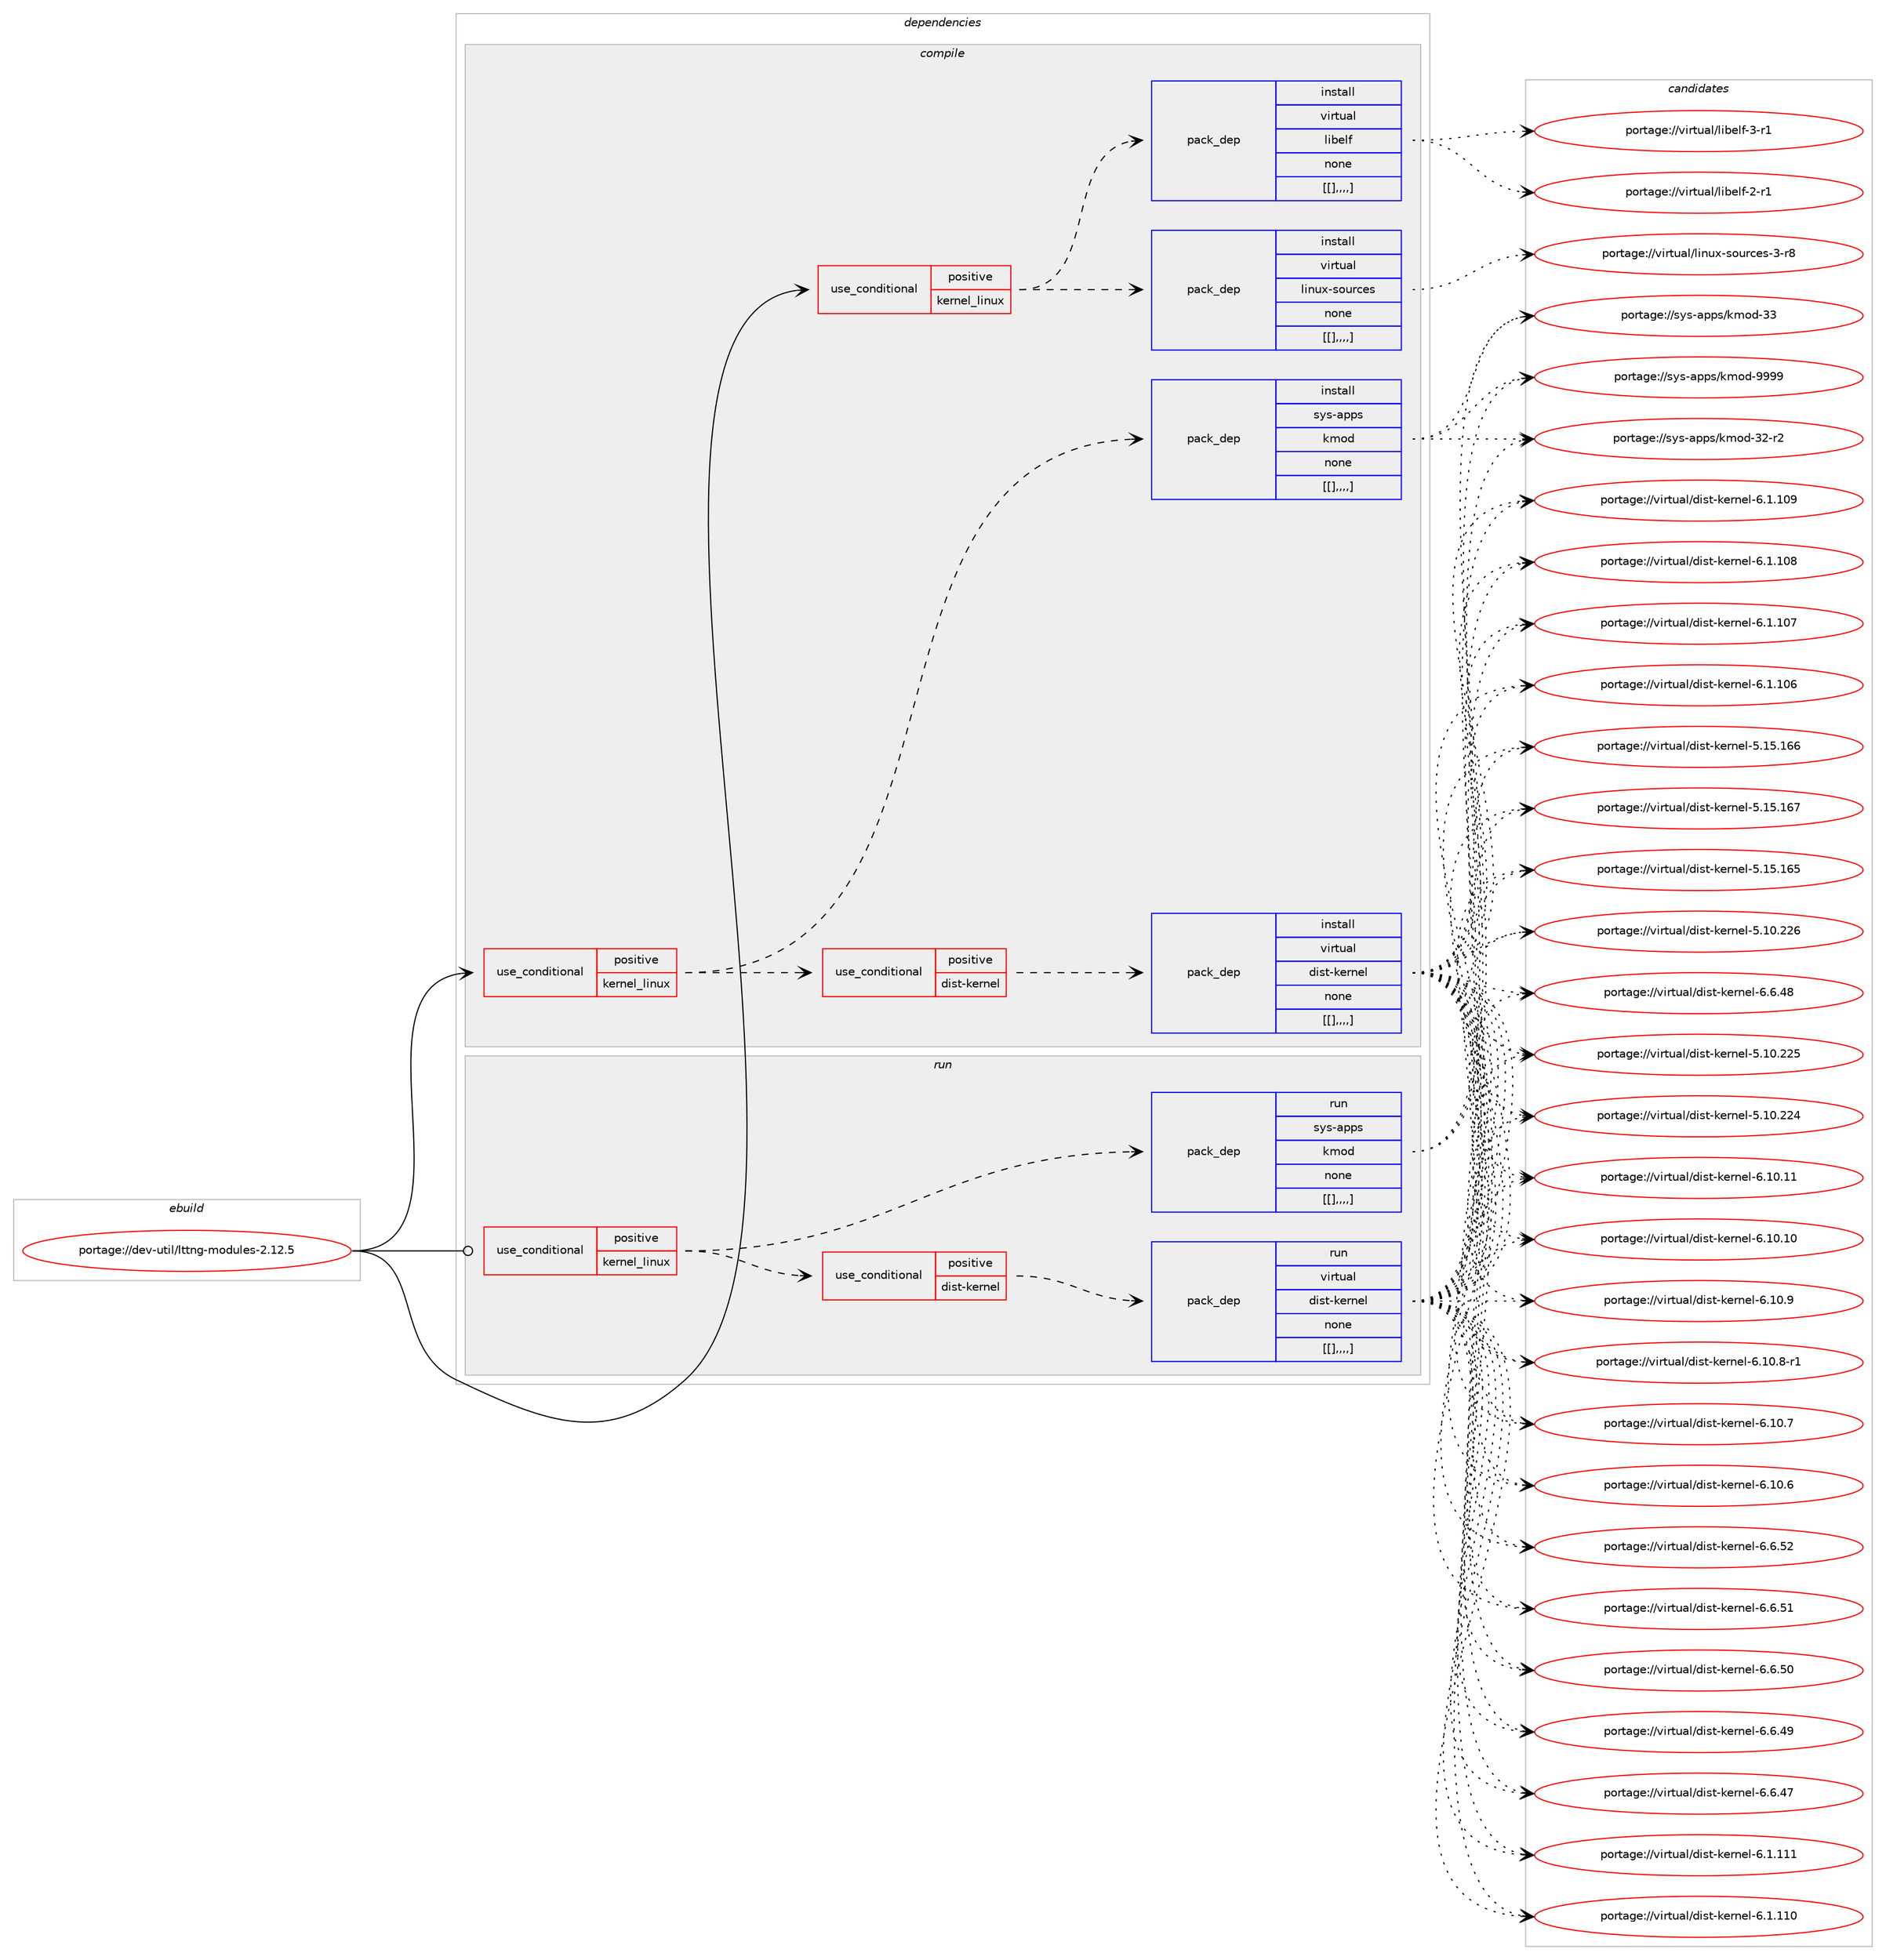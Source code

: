 digraph prolog {

# *************
# Graph options
# *************

newrank=true;
concentrate=true;
compound=true;
graph [rankdir=LR,fontname=Helvetica,fontsize=10,ranksep=1.5];#, ranksep=2.5, nodesep=0.2];
edge  [arrowhead=vee];
node  [fontname=Helvetica,fontsize=10];

# **********
# The ebuild
# **********

subgraph cluster_leftcol {
color=gray;
label=<<i>ebuild</i>>;
id [label="portage://dev-util/lttng-modules-2.12.5", color=red, width=4, href="../dev-util/lttng-modules-2.12.5.svg"];
}

# ****************
# The dependencies
# ****************

subgraph cluster_midcol {
color=gray;
label=<<i>dependencies</i>>;
subgraph cluster_compile {
fillcolor="#eeeeee";
style=filled;
label=<<i>compile</i>>;
subgraph cond63465 {
dependency221673 [label=<<TABLE BORDER="0" CELLBORDER="1" CELLSPACING="0" CELLPADDING="4"><TR><TD ROWSPAN="3" CELLPADDING="10">use_conditional</TD></TR><TR><TD>positive</TD></TR><TR><TD>kernel_linux</TD></TR></TABLE>>, shape=none, color=red];
subgraph pack156778 {
dependency221674 [label=<<TABLE BORDER="0" CELLBORDER="1" CELLSPACING="0" CELLPADDING="4" WIDTH="220"><TR><TD ROWSPAN="6" CELLPADDING="30">pack_dep</TD></TR><TR><TD WIDTH="110">install</TD></TR><TR><TD>sys-apps</TD></TR><TR><TD>kmod</TD></TR><TR><TD>none</TD></TR><TR><TD>[[],,,,]</TD></TR></TABLE>>, shape=none, color=blue];
}
dependency221673:e -> dependency221674:w [weight=20,style="dashed",arrowhead="vee"];
subgraph cond63466 {
dependency221675 [label=<<TABLE BORDER="0" CELLBORDER="1" CELLSPACING="0" CELLPADDING="4"><TR><TD ROWSPAN="3" CELLPADDING="10">use_conditional</TD></TR><TR><TD>positive</TD></TR><TR><TD>dist-kernel</TD></TR></TABLE>>, shape=none, color=red];
subgraph pack156779 {
dependency221676 [label=<<TABLE BORDER="0" CELLBORDER="1" CELLSPACING="0" CELLPADDING="4" WIDTH="220"><TR><TD ROWSPAN="6" CELLPADDING="30">pack_dep</TD></TR><TR><TD WIDTH="110">install</TD></TR><TR><TD>virtual</TD></TR><TR><TD>dist-kernel</TD></TR><TR><TD>none</TD></TR><TR><TD>[[],,,,]</TD></TR></TABLE>>, shape=none, color=blue];
}
dependency221675:e -> dependency221676:w [weight=20,style="dashed",arrowhead="vee"];
}
dependency221673:e -> dependency221675:w [weight=20,style="dashed",arrowhead="vee"];
}
id:e -> dependency221673:w [weight=20,style="solid",arrowhead="vee"];
subgraph cond63467 {
dependency221677 [label=<<TABLE BORDER="0" CELLBORDER="1" CELLSPACING="0" CELLPADDING="4"><TR><TD ROWSPAN="3" CELLPADDING="10">use_conditional</TD></TR><TR><TD>positive</TD></TR><TR><TD>kernel_linux</TD></TR></TABLE>>, shape=none, color=red];
subgraph pack156780 {
dependency221678 [label=<<TABLE BORDER="0" CELLBORDER="1" CELLSPACING="0" CELLPADDING="4" WIDTH="220"><TR><TD ROWSPAN="6" CELLPADDING="30">pack_dep</TD></TR><TR><TD WIDTH="110">install</TD></TR><TR><TD>virtual</TD></TR><TR><TD>linux-sources</TD></TR><TR><TD>none</TD></TR><TR><TD>[[],,,,]</TD></TR></TABLE>>, shape=none, color=blue];
}
dependency221677:e -> dependency221678:w [weight=20,style="dashed",arrowhead="vee"];
subgraph pack156781 {
dependency221679 [label=<<TABLE BORDER="0" CELLBORDER="1" CELLSPACING="0" CELLPADDING="4" WIDTH="220"><TR><TD ROWSPAN="6" CELLPADDING="30">pack_dep</TD></TR><TR><TD WIDTH="110">install</TD></TR><TR><TD>virtual</TD></TR><TR><TD>libelf</TD></TR><TR><TD>none</TD></TR><TR><TD>[[],,,,]</TD></TR></TABLE>>, shape=none, color=blue];
}
dependency221677:e -> dependency221679:w [weight=20,style="dashed",arrowhead="vee"];
}
id:e -> dependency221677:w [weight=20,style="solid",arrowhead="vee"];
}
subgraph cluster_compileandrun {
fillcolor="#eeeeee";
style=filled;
label=<<i>compile and run</i>>;
}
subgraph cluster_run {
fillcolor="#eeeeee";
style=filled;
label=<<i>run</i>>;
subgraph cond63468 {
dependency221680 [label=<<TABLE BORDER="0" CELLBORDER="1" CELLSPACING="0" CELLPADDING="4"><TR><TD ROWSPAN="3" CELLPADDING="10">use_conditional</TD></TR><TR><TD>positive</TD></TR><TR><TD>kernel_linux</TD></TR></TABLE>>, shape=none, color=red];
subgraph pack156782 {
dependency221681 [label=<<TABLE BORDER="0" CELLBORDER="1" CELLSPACING="0" CELLPADDING="4" WIDTH="220"><TR><TD ROWSPAN="6" CELLPADDING="30">pack_dep</TD></TR><TR><TD WIDTH="110">run</TD></TR><TR><TD>sys-apps</TD></TR><TR><TD>kmod</TD></TR><TR><TD>none</TD></TR><TR><TD>[[],,,,]</TD></TR></TABLE>>, shape=none, color=blue];
}
dependency221680:e -> dependency221681:w [weight=20,style="dashed",arrowhead="vee"];
subgraph cond63469 {
dependency221682 [label=<<TABLE BORDER="0" CELLBORDER="1" CELLSPACING="0" CELLPADDING="4"><TR><TD ROWSPAN="3" CELLPADDING="10">use_conditional</TD></TR><TR><TD>positive</TD></TR><TR><TD>dist-kernel</TD></TR></TABLE>>, shape=none, color=red];
subgraph pack156783 {
dependency221683 [label=<<TABLE BORDER="0" CELLBORDER="1" CELLSPACING="0" CELLPADDING="4" WIDTH="220"><TR><TD ROWSPAN="6" CELLPADDING="30">pack_dep</TD></TR><TR><TD WIDTH="110">run</TD></TR><TR><TD>virtual</TD></TR><TR><TD>dist-kernel</TD></TR><TR><TD>none</TD></TR><TR><TD>[[],,,,]</TD></TR></TABLE>>, shape=none, color=blue];
}
dependency221682:e -> dependency221683:w [weight=20,style="dashed",arrowhead="vee"];
}
dependency221680:e -> dependency221682:w [weight=20,style="dashed",arrowhead="vee"];
}
id:e -> dependency221680:w [weight=20,style="solid",arrowhead="odot"];
}
}

# **************
# The candidates
# **************

subgraph cluster_choices {
rank=same;
color=gray;
label=<<i>candidates</i>>;

subgraph choice156778 {
color=black;
nodesep=1;
choice1151211154597112112115471071091111004557575757 [label="portage://sys-apps/kmod-9999", color=red, width=4,href="../sys-apps/kmod-9999.svg"];
choice115121115459711211211547107109111100455151 [label="portage://sys-apps/kmod-33", color=red, width=4,href="../sys-apps/kmod-33.svg"];
choice1151211154597112112115471071091111004551504511450 [label="portage://sys-apps/kmod-32-r2", color=red, width=4,href="../sys-apps/kmod-32-r2.svg"];
dependency221674:e -> choice1151211154597112112115471071091111004557575757:w [style=dotted,weight="100"];
dependency221674:e -> choice115121115459711211211547107109111100455151:w [style=dotted,weight="100"];
dependency221674:e -> choice1151211154597112112115471071091111004551504511450:w [style=dotted,weight="100"];
}
subgraph choice156779 {
color=black;
nodesep=1;
choice1181051141161179710847100105115116451071011141101011084554464948464949 [label="portage://virtual/dist-kernel-6.10.11", color=red, width=4,href="../virtual/dist-kernel-6.10.11.svg"];
choice1181051141161179710847100105115116451071011141101011084554464948464948 [label="portage://virtual/dist-kernel-6.10.10", color=red, width=4,href="../virtual/dist-kernel-6.10.10.svg"];
choice11810511411611797108471001051151164510710111411010110845544649484657 [label="portage://virtual/dist-kernel-6.10.9", color=red, width=4,href="../virtual/dist-kernel-6.10.9.svg"];
choice118105114116117971084710010511511645107101114110101108455446494846564511449 [label="portage://virtual/dist-kernel-6.10.8-r1", color=red, width=4,href="../virtual/dist-kernel-6.10.8-r1.svg"];
choice11810511411611797108471001051151164510710111411010110845544649484655 [label="portage://virtual/dist-kernel-6.10.7", color=red, width=4,href="../virtual/dist-kernel-6.10.7.svg"];
choice11810511411611797108471001051151164510710111411010110845544649484654 [label="portage://virtual/dist-kernel-6.10.6", color=red, width=4,href="../virtual/dist-kernel-6.10.6.svg"];
choice11810511411611797108471001051151164510710111411010110845544654465350 [label="portage://virtual/dist-kernel-6.6.52", color=red, width=4,href="../virtual/dist-kernel-6.6.52.svg"];
choice11810511411611797108471001051151164510710111411010110845544654465349 [label="portage://virtual/dist-kernel-6.6.51", color=red, width=4,href="../virtual/dist-kernel-6.6.51.svg"];
choice11810511411611797108471001051151164510710111411010110845544654465348 [label="portage://virtual/dist-kernel-6.6.50", color=red, width=4,href="../virtual/dist-kernel-6.6.50.svg"];
choice11810511411611797108471001051151164510710111411010110845544654465257 [label="portage://virtual/dist-kernel-6.6.49", color=red, width=4,href="../virtual/dist-kernel-6.6.49.svg"];
choice11810511411611797108471001051151164510710111411010110845544654465256 [label="portage://virtual/dist-kernel-6.6.48", color=red, width=4,href="../virtual/dist-kernel-6.6.48.svg"];
choice11810511411611797108471001051151164510710111411010110845544654465255 [label="portage://virtual/dist-kernel-6.6.47", color=red, width=4,href="../virtual/dist-kernel-6.6.47.svg"];
choice1181051141161179710847100105115116451071011141101011084554464946494949 [label="portage://virtual/dist-kernel-6.1.111", color=red, width=4,href="../virtual/dist-kernel-6.1.111.svg"];
choice1181051141161179710847100105115116451071011141101011084554464946494948 [label="portage://virtual/dist-kernel-6.1.110", color=red, width=4,href="../virtual/dist-kernel-6.1.110.svg"];
choice1181051141161179710847100105115116451071011141101011084554464946494857 [label="portage://virtual/dist-kernel-6.1.109", color=red, width=4,href="../virtual/dist-kernel-6.1.109.svg"];
choice1181051141161179710847100105115116451071011141101011084554464946494856 [label="portage://virtual/dist-kernel-6.1.108", color=red, width=4,href="../virtual/dist-kernel-6.1.108.svg"];
choice1181051141161179710847100105115116451071011141101011084554464946494855 [label="portage://virtual/dist-kernel-6.1.107", color=red, width=4,href="../virtual/dist-kernel-6.1.107.svg"];
choice1181051141161179710847100105115116451071011141101011084554464946494854 [label="portage://virtual/dist-kernel-6.1.106", color=red, width=4,href="../virtual/dist-kernel-6.1.106.svg"];
choice118105114116117971084710010511511645107101114110101108455346495346495455 [label="portage://virtual/dist-kernel-5.15.167", color=red, width=4,href="../virtual/dist-kernel-5.15.167.svg"];
choice118105114116117971084710010511511645107101114110101108455346495346495454 [label="portage://virtual/dist-kernel-5.15.166", color=red, width=4,href="../virtual/dist-kernel-5.15.166.svg"];
choice118105114116117971084710010511511645107101114110101108455346495346495453 [label="portage://virtual/dist-kernel-5.15.165", color=red, width=4,href="../virtual/dist-kernel-5.15.165.svg"];
choice118105114116117971084710010511511645107101114110101108455346494846505054 [label="portage://virtual/dist-kernel-5.10.226", color=red, width=4,href="../virtual/dist-kernel-5.10.226.svg"];
choice118105114116117971084710010511511645107101114110101108455346494846505053 [label="portage://virtual/dist-kernel-5.10.225", color=red, width=4,href="../virtual/dist-kernel-5.10.225.svg"];
choice118105114116117971084710010511511645107101114110101108455346494846505052 [label="portage://virtual/dist-kernel-5.10.224", color=red, width=4,href="../virtual/dist-kernel-5.10.224.svg"];
dependency221676:e -> choice1181051141161179710847100105115116451071011141101011084554464948464949:w [style=dotted,weight="100"];
dependency221676:e -> choice1181051141161179710847100105115116451071011141101011084554464948464948:w [style=dotted,weight="100"];
dependency221676:e -> choice11810511411611797108471001051151164510710111411010110845544649484657:w [style=dotted,weight="100"];
dependency221676:e -> choice118105114116117971084710010511511645107101114110101108455446494846564511449:w [style=dotted,weight="100"];
dependency221676:e -> choice11810511411611797108471001051151164510710111411010110845544649484655:w [style=dotted,weight="100"];
dependency221676:e -> choice11810511411611797108471001051151164510710111411010110845544649484654:w [style=dotted,weight="100"];
dependency221676:e -> choice11810511411611797108471001051151164510710111411010110845544654465350:w [style=dotted,weight="100"];
dependency221676:e -> choice11810511411611797108471001051151164510710111411010110845544654465349:w [style=dotted,weight="100"];
dependency221676:e -> choice11810511411611797108471001051151164510710111411010110845544654465348:w [style=dotted,weight="100"];
dependency221676:e -> choice11810511411611797108471001051151164510710111411010110845544654465257:w [style=dotted,weight="100"];
dependency221676:e -> choice11810511411611797108471001051151164510710111411010110845544654465256:w [style=dotted,weight="100"];
dependency221676:e -> choice11810511411611797108471001051151164510710111411010110845544654465255:w [style=dotted,weight="100"];
dependency221676:e -> choice1181051141161179710847100105115116451071011141101011084554464946494949:w [style=dotted,weight="100"];
dependency221676:e -> choice1181051141161179710847100105115116451071011141101011084554464946494948:w [style=dotted,weight="100"];
dependency221676:e -> choice1181051141161179710847100105115116451071011141101011084554464946494857:w [style=dotted,weight="100"];
dependency221676:e -> choice1181051141161179710847100105115116451071011141101011084554464946494856:w [style=dotted,weight="100"];
dependency221676:e -> choice1181051141161179710847100105115116451071011141101011084554464946494855:w [style=dotted,weight="100"];
dependency221676:e -> choice1181051141161179710847100105115116451071011141101011084554464946494854:w [style=dotted,weight="100"];
dependency221676:e -> choice118105114116117971084710010511511645107101114110101108455346495346495455:w [style=dotted,weight="100"];
dependency221676:e -> choice118105114116117971084710010511511645107101114110101108455346495346495454:w [style=dotted,weight="100"];
dependency221676:e -> choice118105114116117971084710010511511645107101114110101108455346495346495453:w [style=dotted,weight="100"];
dependency221676:e -> choice118105114116117971084710010511511645107101114110101108455346494846505054:w [style=dotted,weight="100"];
dependency221676:e -> choice118105114116117971084710010511511645107101114110101108455346494846505053:w [style=dotted,weight="100"];
dependency221676:e -> choice118105114116117971084710010511511645107101114110101108455346494846505052:w [style=dotted,weight="100"];
}
subgraph choice156780 {
color=black;
nodesep=1;
choice1181051141161179710847108105110117120451151111171149910111545514511456 [label="portage://virtual/linux-sources-3-r8", color=red, width=4,href="../virtual/linux-sources-3-r8.svg"];
dependency221678:e -> choice1181051141161179710847108105110117120451151111171149910111545514511456:w [style=dotted,weight="100"];
}
subgraph choice156781 {
color=black;
nodesep=1;
choice11810511411611797108471081059810110810245514511449 [label="portage://virtual/libelf-3-r1", color=red, width=4,href="../virtual/libelf-3-r1.svg"];
choice11810511411611797108471081059810110810245504511449 [label="portage://virtual/libelf-2-r1", color=red, width=4,href="../virtual/libelf-2-r1.svg"];
dependency221679:e -> choice11810511411611797108471081059810110810245514511449:w [style=dotted,weight="100"];
dependency221679:e -> choice11810511411611797108471081059810110810245504511449:w [style=dotted,weight="100"];
}
subgraph choice156782 {
color=black;
nodesep=1;
choice1151211154597112112115471071091111004557575757 [label="portage://sys-apps/kmod-9999", color=red, width=4,href="../sys-apps/kmod-9999.svg"];
choice115121115459711211211547107109111100455151 [label="portage://sys-apps/kmod-33", color=red, width=4,href="../sys-apps/kmod-33.svg"];
choice1151211154597112112115471071091111004551504511450 [label="portage://sys-apps/kmod-32-r2", color=red, width=4,href="../sys-apps/kmod-32-r2.svg"];
dependency221681:e -> choice1151211154597112112115471071091111004557575757:w [style=dotted,weight="100"];
dependency221681:e -> choice115121115459711211211547107109111100455151:w [style=dotted,weight="100"];
dependency221681:e -> choice1151211154597112112115471071091111004551504511450:w [style=dotted,weight="100"];
}
subgraph choice156783 {
color=black;
nodesep=1;
choice1181051141161179710847100105115116451071011141101011084554464948464949 [label="portage://virtual/dist-kernel-6.10.11", color=red, width=4,href="../virtual/dist-kernel-6.10.11.svg"];
choice1181051141161179710847100105115116451071011141101011084554464948464948 [label="portage://virtual/dist-kernel-6.10.10", color=red, width=4,href="../virtual/dist-kernel-6.10.10.svg"];
choice11810511411611797108471001051151164510710111411010110845544649484657 [label="portage://virtual/dist-kernel-6.10.9", color=red, width=4,href="../virtual/dist-kernel-6.10.9.svg"];
choice118105114116117971084710010511511645107101114110101108455446494846564511449 [label="portage://virtual/dist-kernel-6.10.8-r1", color=red, width=4,href="../virtual/dist-kernel-6.10.8-r1.svg"];
choice11810511411611797108471001051151164510710111411010110845544649484655 [label="portage://virtual/dist-kernel-6.10.7", color=red, width=4,href="../virtual/dist-kernel-6.10.7.svg"];
choice11810511411611797108471001051151164510710111411010110845544649484654 [label="portage://virtual/dist-kernel-6.10.6", color=red, width=4,href="../virtual/dist-kernel-6.10.6.svg"];
choice11810511411611797108471001051151164510710111411010110845544654465350 [label="portage://virtual/dist-kernel-6.6.52", color=red, width=4,href="../virtual/dist-kernel-6.6.52.svg"];
choice11810511411611797108471001051151164510710111411010110845544654465349 [label="portage://virtual/dist-kernel-6.6.51", color=red, width=4,href="../virtual/dist-kernel-6.6.51.svg"];
choice11810511411611797108471001051151164510710111411010110845544654465348 [label="portage://virtual/dist-kernel-6.6.50", color=red, width=4,href="../virtual/dist-kernel-6.6.50.svg"];
choice11810511411611797108471001051151164510710111411010110845544654465257 [label="portage://virtual/dist-kernel-6.6.49", color=red, width=4,href="../virtual/dist-kernel-6.6.49.svg"];
choice11810511411611797108471001051151164510710111411010110845544654465256 [label="portage://virtual/dist-kernel-6.6.48", color=red, width=4,href="../virtual/dist-kernel-6.6.48.svg"];
choice11810511411611797108471001051151164510710111411010110845544654465255 [label="portage://virtual/dist-kernel-6.6.47", color=red, width=4,href="../virtual/dist-kernel-6.6.47.svg"];
choice1181051141161179710847100105115116451071011141101011084554464946494949 [label="portage://virtual/dist-kernel-6.1.111", color=red, width=4,href="../virtual/dist-kernel-6.1.111.svg"];
choice1181051141161179710847100105115116451071011141101011084554464946494948 [label="portage://virtual/dist-kernel-6.1.110", color=red, width=4,href="../virtual/dist-kernel-6.1.110.svg"];
choice1181051141161179710847100105115116451071011141101011084554464946494857 [label="portage://virtual/dist-kernel-6.1.109", color=red, width=4,href="../virtual/dist-kernel-6.1.109.svg"];
choice1181051141161179710847100105115116451071011141101011084554464946494856 [label="portage://virtual/dist-kernel-6.1.108", color=red, width=4,href="../virtual/dist-kernel-6.1.108.svg"];
choice1181051141161179710847100105115116451071011141101011084554464946494855 [label="portage://virtual/dist-kernel-6.1.107", color=red, width=4,href="../virtual/dist-kernel-6.1.107.svg"];
choice1181051141161179710847100105115116451071011141101011084554464946494854 [label="portage://virtual/dist-kernel-6.1.106", color=red, width=4,href="../virtual/dist-kernel-6.1.106.svg"];
choice118105114116117971084710010511511645107101114110101108455346495346495455 [label="portage://virtual/dist-kernel-5.15.167", color=red, width=4,href="../virtual/dist-kernel-5.15.167.svg"];
choice118105114116117971084710010511511645107101114110101108455346495346495454 [label="portage://virtual/dist-kernel-5.15.166", color=red, width=4,href="../virtual/dist-kernel-5.15.166.svg"];
choice118105114116117971084710010511511645107101114110101108455346495346495453 [label="portage://virtual/dist-kernel-5.15.165", color=red, width=4,href="../virtual/dist-kernel-5.15.165.svg"];
choice118105114116117971084710010511511645107101114110101108455346494846505054 [label="portage://virtual/dist-kernel-5.10.226", color=red, width=4,href="../virtual/dist-kernel-5.10.226.svg"];
choice118105114116117971084710010511511645107101114110101108455346494846505053 [label="portage://virtual/dist-kernel-5.10.225", color=red, width=4,href="../virtual/dist-kernel-5.10.225.svg"];
choice118105114116117971084710010511511645107101114110101108455346494846505052 [label="portage://virtual/dist-kernel-5.10.224", color=red, width=4,href="../virtual/dist-kernel-5.10.224.svg"];
dependency221683:e -> choice1181051141161179710847100105115116451071011141101011084554464948464949:w [style=dotted,weight="100"];
dependency221683:e -> choice1181051141161179710847100105115116451071011141101011084554464948464948:w [style=dotted,weight="100"];
dependency221683:e -> choice11810511411611797108471001051151164510710111411010110845544649484657:w [style=dotted,weight="100"];
dependency221683:e -> choice118105114116117971084710010511511645107101114110101108455446494846564511449:w [style=dotted,weight="100"];
dependency221683:e -> choice11810511411611797108471001051151164510710111411010110845544649484655:w [style=dotted,weight="100"];
dependency221683:e -> choice11810511411611797108471001051151164510710111411010110845544649484654:w [style=dotted,weight="100"];
dependency221683:e -> choice11810511411611797108471001051151164510710111411010110845544654465350:w [style=dotted,weight="100"];
dependency221683:e -> choice11810511411611797108471001051151164510710111411010110845544654465349:w [style=dotted,weight="100"];
dependency221683:e -> choice11810511411611797108471001051151164510710111411010110845544654465348:w [style=dotted,weight="100"];
dependency221683:e -> choice11810511411611797108471001051151164510710111411010110845544654465257:w [style=dotted,weight="100"];
dependency221683:e -> choice11810511411611797108471001051151164510710111411010110845544654465256:w [style=dotted,weight="100"];
dependency221683:e -> choice11810511411611797108471001051151164510710111411010110845544654465255:w [style=dotted,weight="100"];
dependency221683:e -> choice1181051141161179710847100105115116451071011141101011084554464946494949:w [style=dotted,weight="100"];
dependency221683:e -> choice1181051141161179710847100105115116451071011141101011084554464946494948:w [style=dotted,weight="100"];
dependency221683:e -> choice1181051141161179710847100105115116451071011141101011084554464946494857:w [style=dotted,weight="100"];
dependency221683:e -> choice1181051141161179710847100105115116451071011141101011084554464946494856:w [style=dotted,weight="100"];
dependency221683:e -> choice1181051141161179710847100105115116451071011141101011084554464946494855:w [style=dotted,weight="100"];
dependency221683:e -> choice1181051141161179710847100105115116451071011141101011084554464946494854:w [style=dotted,weight="100"];
dependency221683:e -> choice118105114116117971084710010511511645107101114110101108455346495346495455:w [style=dotted,weight="100"];
dependency221683:e -> choice118105114116117971084710010511511645107101114110101108455346495346495454:w [style=dotted,weight="100"];
dependency221683:e -> choice118105114116117971084710010511511645107101114110101108455346495346495453:w [style=dotted,weight="100"];
dependency221683:e -> choice118105114116117971084710010511511645107101114110101108455346494846505054:w [style=dotted,weight="100"];
dependency221683:e -> choice118105114116117971084710010511511645107101114110101108455346494846505053:w [style=dotted,weight="100"];
dependency221683:e -> choice118105114116117971084710010511511645107101114110101108455346494846505052:w [style=dotted,weight="100"];
}
}

}
